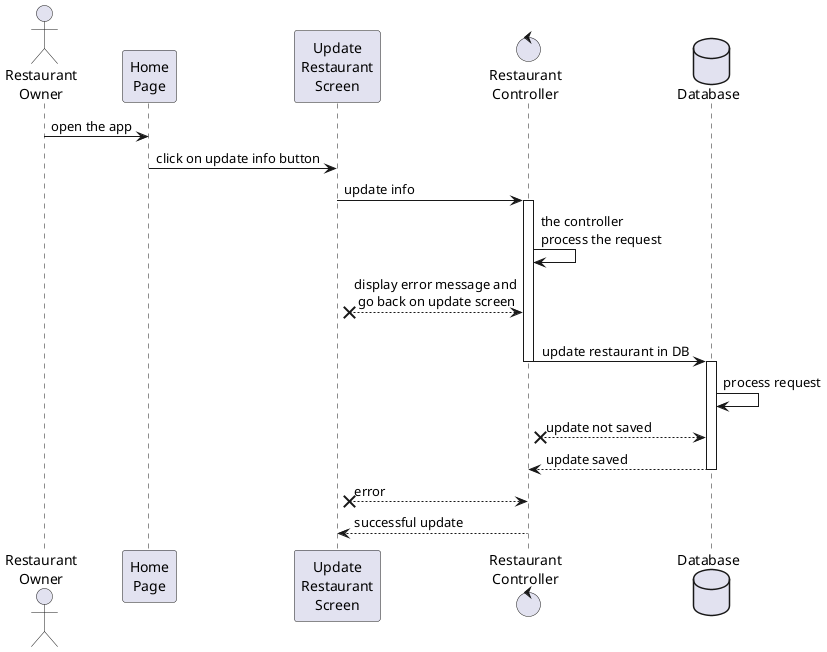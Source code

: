 @startuml updateRegister

actor "Restaurant\nOwner" as Owner
participant "Home\nPage" as HomePage
participant "Update\nRestaurant\nScreen" as UpdateScreen
control "Restaurant\nController" as RestaurantController
database Database

Owner -> HomePage: open the app
HomePage -> UpdateScreen: click on update info button
UpdateScreen -> RestaurantController: update info

activate RestaurantController
RestaurantController -> RestaurantController: the controller\nprocess the request
UpdateScreen x-- RestaurantController: display error message and\n go back on update screen
RestaurantController -> Database: \n  update restaurant in DB
deactivate RestaurantController

activate Database
Database -> Database: process request
RestaurantController x-- Database: update not saved
RestaurantController <-- Database: update saved
deactivate Database
UpdateScreen x-- RestaurantController : error
UpdateScreen <-- RestaurantController : successful update



@enduml